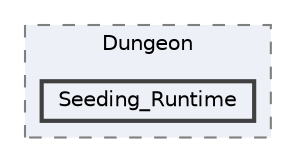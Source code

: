 digraph "Assets/Scripts/Dungeon/Seeding_Runtime"
{
 // LATEX_PDF_SIZE
  bgcolor="transparent";
  edge [fontname=Helvetica,fontsize=10,labelfontname=Helvetica,labelfontsize=10];
  node [fontname=Helvetica,fontsize=10,shape=box,height=0.2,width=0.4];
  compound=true
  subgraph clusterdir_3290b40620d4ffde9fceb04207351915 {
    graph [ bgcolor="#edf0f7", pencolor="grey50", label="Dungeon", fontname=Helvetica,fontsize=10 style="filled,dashed", URL="dir_3290b40620d4ffde9fceb04207351915.html",tooltip=""]
  dir_c87ee22a4dc52d3fb53c70f6fc0c0614 [label="Seeding_Runtime", fillcolor="#edf0f7", color="grey25", style="filled,bold", URL="dir_c87ee22a4dc52d3fb53c70f6fc0c0614.html",tooltip=""];
  }
}
